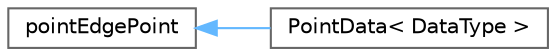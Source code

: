digraph "Graphical Class Hierarchy"
{
 // LATEX_PDF_SIZE
  bgcolor="transparent";
  edge [fontname=Helvetica,fontsize=10,labelfontname=Helvetica,labelfontsize=10];
  node [fontname=Helvetica,fontsize=10,shape=box,height=0.2,width=0.4];
  rankdir="LR";
  Node0 [id="Node000000",label="pointEdgePoint",height=0.2,width=0.4,color="grey40", fillcolor="white", style="filled",URL="$classFoam_1_1pointEdgePoint.html",tooltip="Holds information regarding nearest wall point. Used in PointEdgeWave. (so not standard FaceCellWave)..."];
  Node0 -> Node1 [id="edge5216_Node000000_Node000001",dir="back",color="steelblue1",style="solid",tooltip=" "];
  Node1 [id="Node000001",label="PointData\< DataType \>",height=0.2,width=0.4,color="grey40", fillcolor="white", style="filled",URL="$classFoam_1_1PointData.html",tooltip="Variant of pointEdgePoint with some transported additional data. Templated on the transported data ty..."];
}
